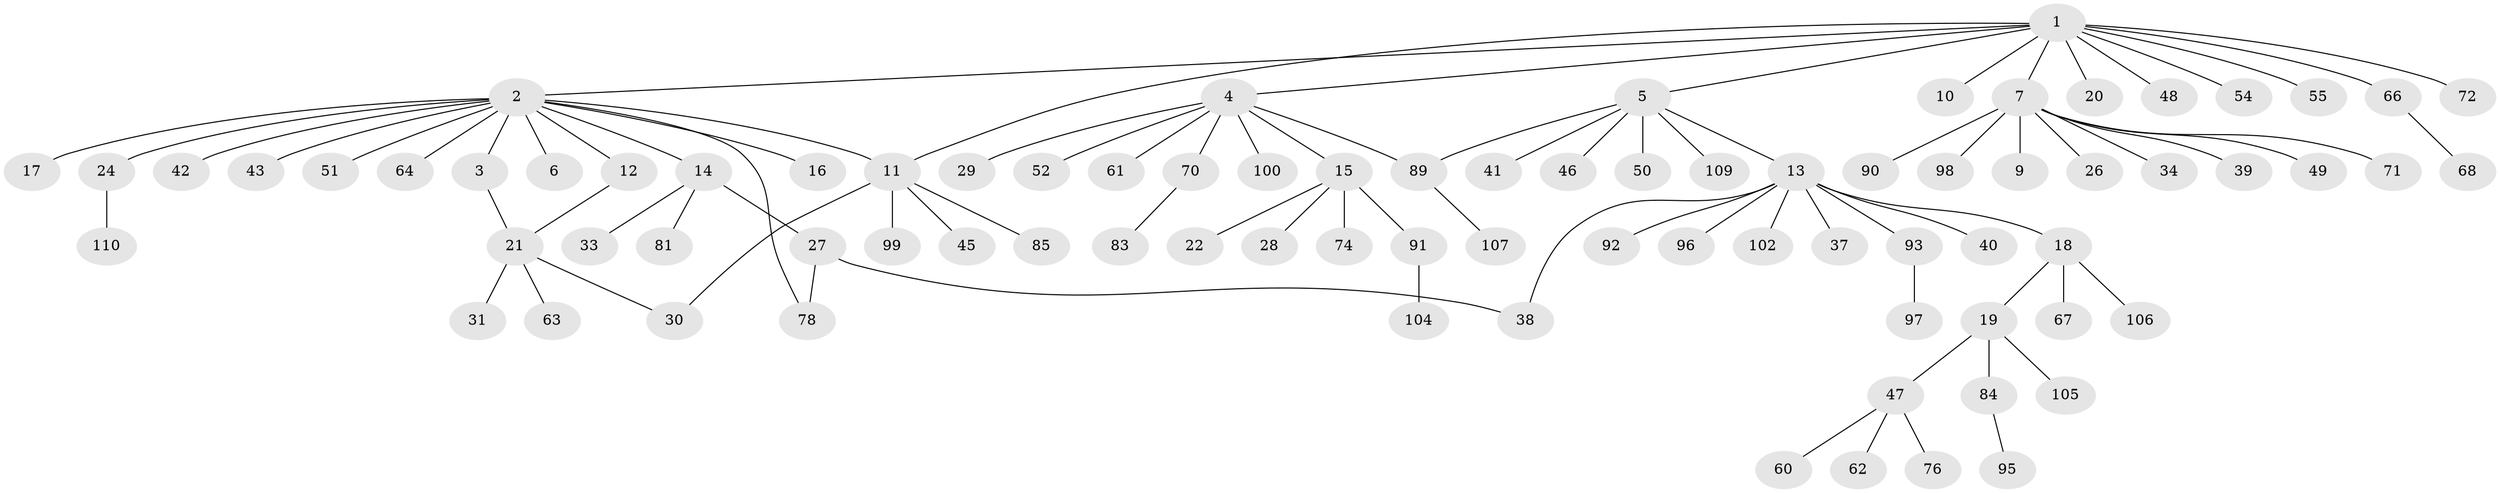 // Generated by graph-tools (version 1.1) at 2025/23/03/03/25 07:23:54]
// undirected, 83 vertices, 88 edges
graph export_dot {
graph [start="1"]
  node [color=gray90,style=filled];
  1 [super="+108"];
  2 [super="+25"];
  3 [super="+80"];
  4 [super="+73"];
  5 [super="+79"];
  6;
  7 [super="+8"];
  9 [super="+35"];
  10;
  11 [super="+56"];
  12 [super="+82"];
  13 [super="+65"];
  14 [super="+32"];
  15 [super="+75"];
  16;
  17 [super="+44"];
  18 [super="+59"];
  19 [super="+69"];
  20 [super="+57"];
  21 [super="+23"];
  22 [super="+88"];
  24;
  26;
  27 [super="+58"];
  28;
  29;
  30 [super="+87"];
  31 [super="+36"];
  33;
  34;
  37 [super="+94"];
  38;
  39;
  40;
  41;
  42;
  43;
  45;
  46;
  47 [super="+53"];
  48;
  49;
  50;
  51;
  52;
  54;
  55;
  60;
  61;
  62;
  63;
  64;
  66;
  67 [super="+77"];
  68;
  70;
  71;
  72;
  74;
  76;
  78 [super="+86"];
  81;
  83 [super="+101"];
  84;
  85;
  89;
  90;
  91;
  92;
  93;
  95;
  96 [super="+103"];
  97;
  98;
  99;
  100;
  102;
  104;
  105;
  106;
  107;
  109;
  110;
  1 -- 2;
  1 -- 4;
  1 -- 5;
  1 -- 7;
  1 -- 10;
  1 -- 20;
  1 -- 48;
  1 -- 54;
  1 -- 55;
  1 -- 66;
  1 -- 72;
  1 -- 11;
  2 -- 3;
  2 -- 6;
  2 -- 11;
  2 -- 12;
  2 -- 14;
  2 -- 16;
  2 -- 17;
  2 -- 24;
  2 -- 42;
  2 -- 64;
  2 -- 43;
  2 -- 51;
  2 -- 78;
  3 -- 21;
  4 -- 15;
  4 -- 29;
  4 -- 52;
  4 -- 61;
  4 -- 70;
  4 -- 89;
  4 -- 100;
  5 -- 13;
  5 -- 41;
  5 -- 46;
  5 -- 50;
  5 -- 109;
  5 -- 89;
  7 -- 9;
  7 -- 34;
  7 -- 49;
  7 -- 98;
  7 -- 26;
  7 -- 39;
  7 -- 71;
  7 -- 90;
  11 -- 30;
  11 -- 45;
  11 -- 99;
  11 -- 85;
  12 -- 21;
  13 -- 18;
  13 -- 37;
  13 -- 38;
  13 -- 40;
  13 -- 92;
  13 -- 93;
  13 -- 96;
  13 -- 102;
  14 -- 27;
  14 -- 33;
  14 -- 81;
  15 -- 22;
  15 -- 28;
  15 -- 74;
  15 -- 91;
  18 -- 19;
  18 -- 67;
  18 -- 106;
  19 -- 47;
  19 -- 84;
  19 -- 105;
  21 -- 30;
  21 -- 31;
  21 -- 63;
  24 -- 110;
  27 -- 38;
  27 -- 78;
  47 -- 62;
  47 -- 76;
  47 -- 60;
  66 -- 68;
  70 -- 83;
  84 -- 95;
  89 -- 107;
  91 -- 104;
  93 -- 97;
}
